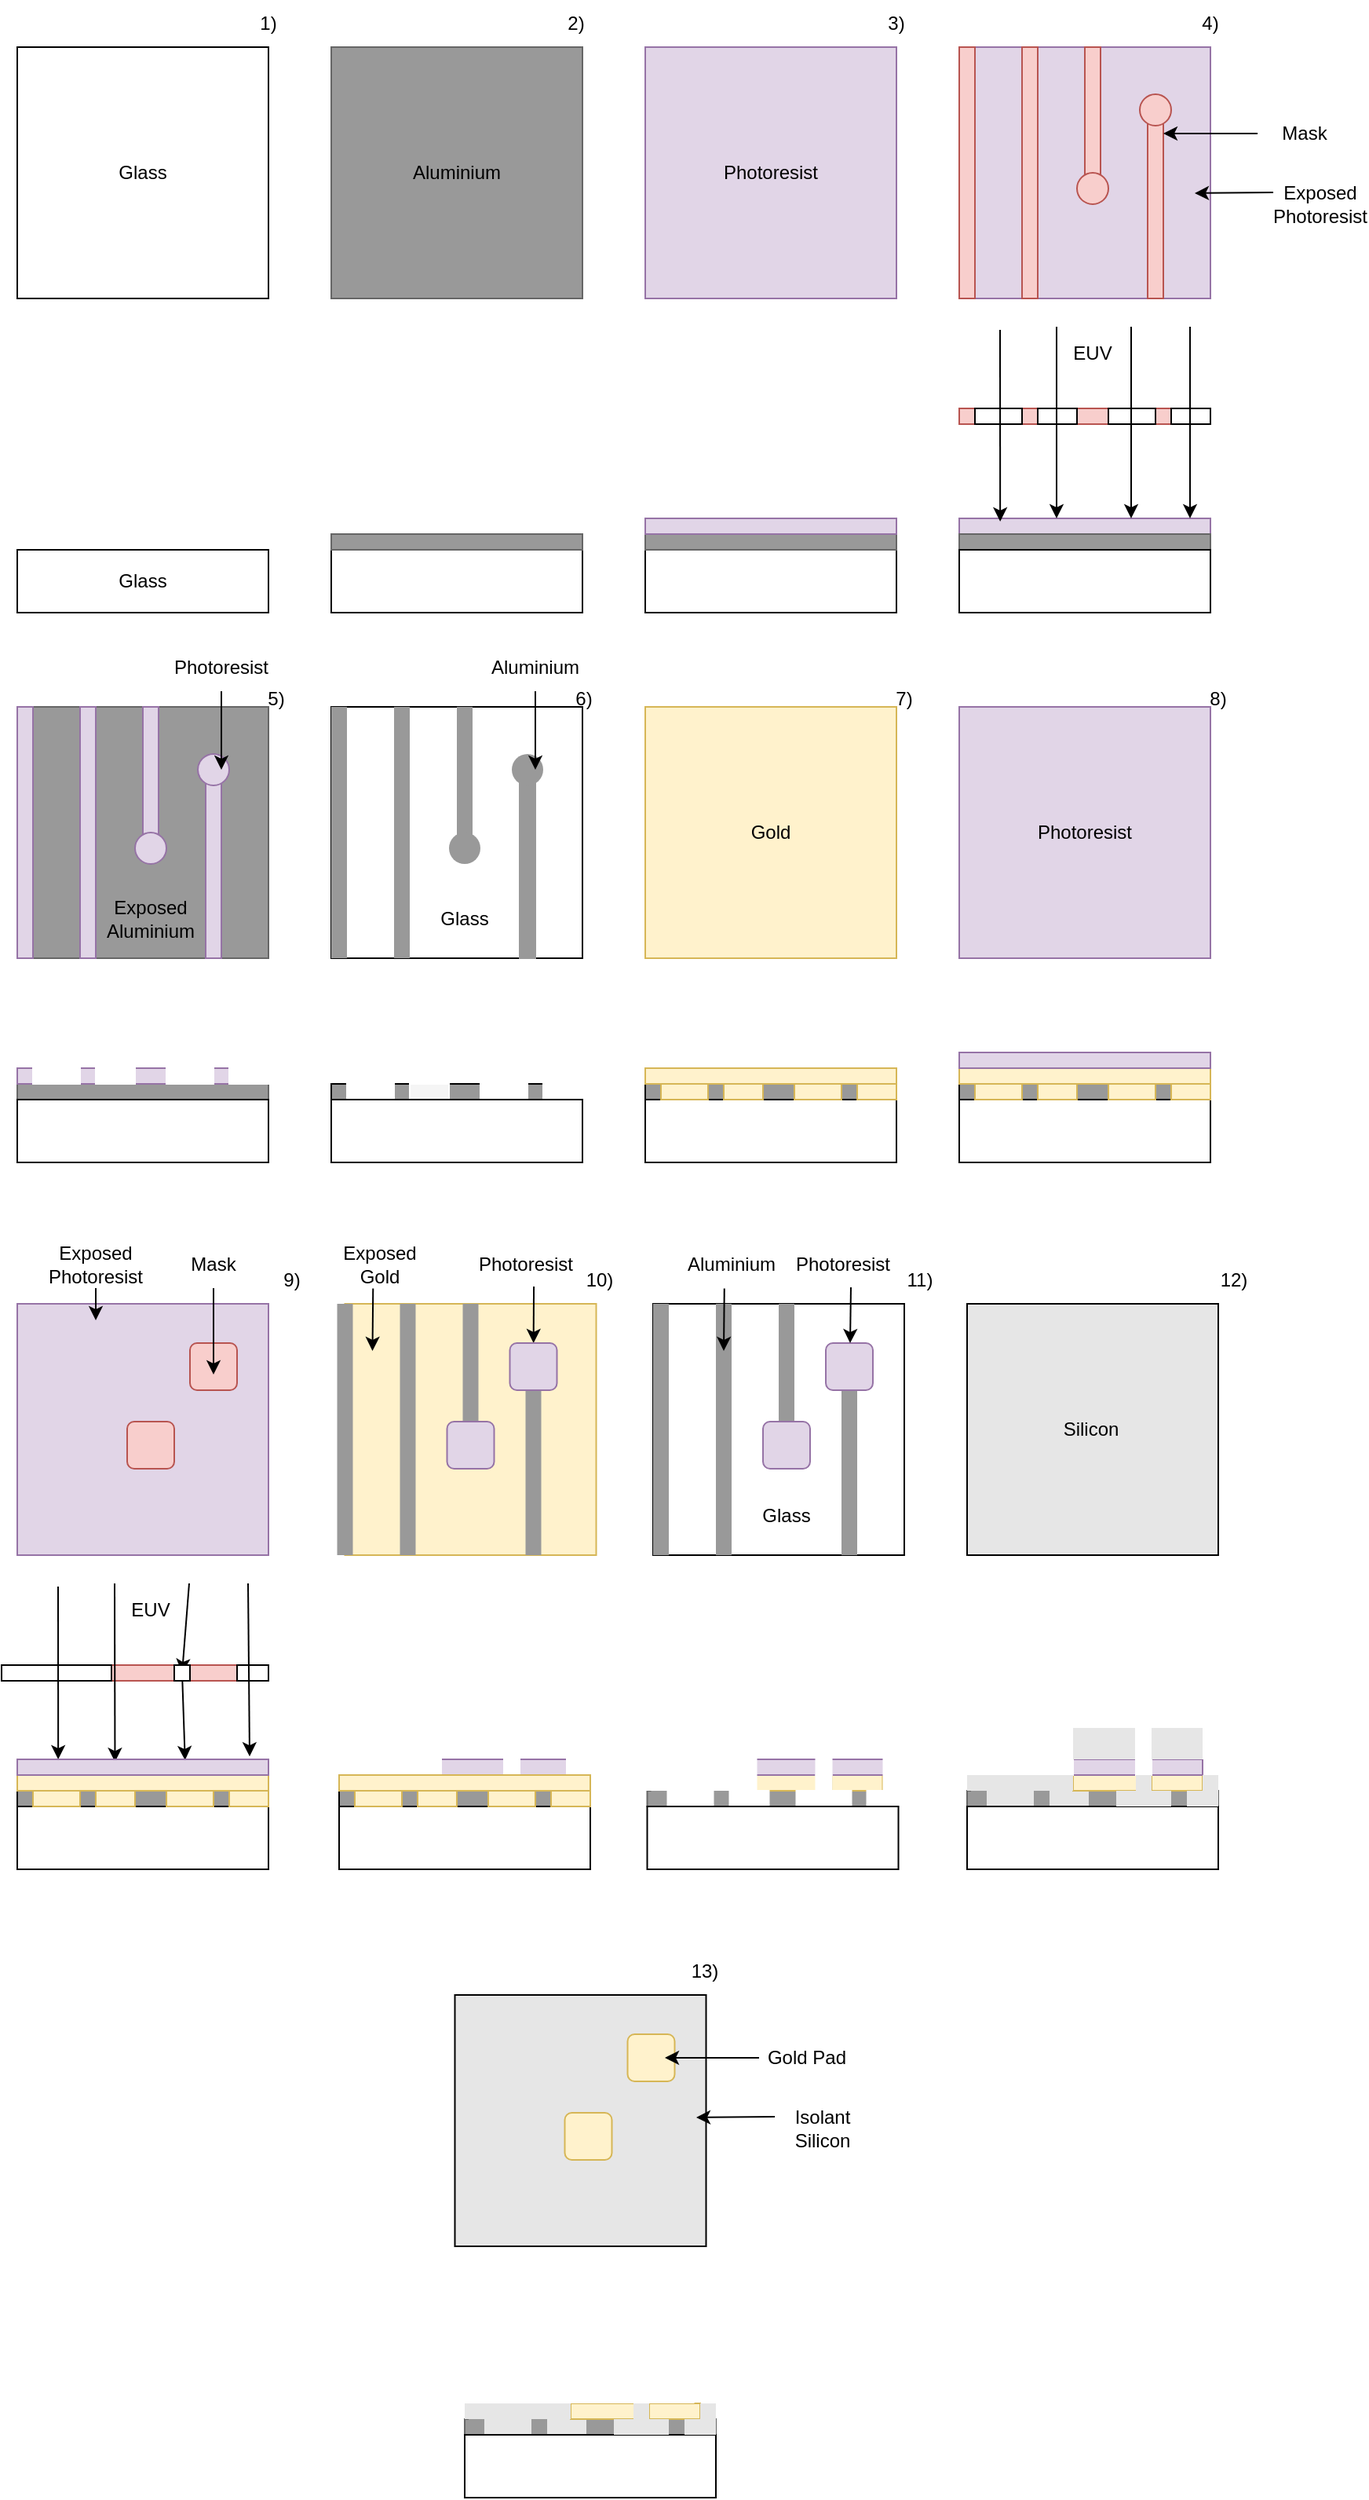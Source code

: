 <mxfile version="21.8.1" type="device">
  <diagram name="Page-1" id="BA1w1TKVH_9PJVkInWAO">
    <mxGraphModel dx="435" dy="241" grid="1" gridSize="10" guides="1" tooltips="1" connect="1" arrows="1" fold="1" page="1" pageScale="1" pageWidth="850" pageHeight="1100" math="0" shadow="0">
      <root>
        <mxCell id="0" />
        <mxCell id="1" parent="0" />
        <mxCell id="VYJZh8un3jOaaNcptdvZ-1" value="" style="rounded=0;whiteSpace=wrap;html=1;" vertex="1" parent="1">
          <mxGeometry x="40" y="40" width="160" height="160" as="geometry" />
        </mxCell>
        <mxCell id="VYJZh8un3jOaaNcptdvZ-2" value="" style="rounded=0;whiteSpace=wrap;html=1;fillColor=#999999;fontColor=#333333;strokeColor=#666666;" vertex="1" parent="1">
          <mxGeometry x="240" y="40" width="160" height="160" as="geometry" />
        </mxCell>
        <mxCell id="VYJZh8un3jOaaNcptdvZ-3" value="" style="rounded=0;whiteSpace=wrap;html=1;fillColor=#e1d5e7;strokeColor=#9673a6;" vertex="1" parent="1">
          <mxGeometry x="440" y="40" width="160" height="160" as="geometry" />
        </mxCell>
        <mxCell id="VYJZh8un3jOaaNcptdvZ-4" value="" style="rounded=0;whiteSpace=wrap;html=1;fillColor=#e1d5e7;strokeColor=#9673a6;" vertex="1" parent="1">
          <mxGeometry x="640" y="40" width="160" height="160" as="geometry" />
        </mxCell>
        <mxCell id="VYJZh8un3jOaaNcptdvZ-5" value="" style="rounded=0;whiteSpace=wrap;html=1;" vertex="1" parent="1">
          <mxGeometry x="40" y="360" width="160" height="40" as="geometry" />
        </mxCell>
        <mxCell id="VYJZh8un3jOaaNcptdvZ-6" value="" style="rounded=0;whiteSpace=wrap;html=1;" vertex="1" parent="1">
          <mxGeometry x="240" y="360" width="160" height="40" as="geometry" />
        </mxCell>
        <mxCell id="VYJZh8un3jOaaNcptdvZ-7" value="" style="rounded=0;whiteSpace=wrap;html=1;fillColor=#999999;fontColor=#333333;strokeColor=#666666;" vertex="1" parent="1">
          <mxGeometry x="240" y="350" width="160" height="10" as="geometry" />
        </mxCell>
        <mxCell id="VYJZh8un3jOaaNcptdvZ-8" value="" style="rounded=0;whiteSpace=wrap;html=1;" vertex="1" parent="1">
          <mxGeometry x="440" y="360" width="160" height="40" as="geometry" />
        </mxCell>
        <mxCell id="VYJZh8un3jOaaNcptdvZ-9" value="" style="rounded=0;whiteSpace=wrap;html=1;fillColor=#999999;fontColor=#333333;strokeColor=#666666;" vertex="1" parent="1">
          <mxGeometry x="440" y="350" width="160" height="10" as="geometry" />
        </mxCell>
        <mxCell id="VYJZh8un3jOaaNcptdvZ-10" value="" style="rounded=0;whiteSpace=wrap;html=1;fillColor=#e1d5e7;strokeColor=#9673a6;" vertex="1" parent="1">
          <mxGeometry x="440" y="340" width="160" height="10" as="geometry" />
        </mxCell>
        <mxCell id="VYJZh8un3jOaaNcptdvZ-11" value="" style="rounded=0;whiteSpace=wrap;html=1;fillColor=#f8cecc;strokeColor=#b85450;" vertex="1" parent="1">
          <mxGeometry x="640" y="40" width="10" height="160" as="geometry" />
        </mxCell>
        <mxCell id="VYJZh8un3jOaaNcptdvZ-12" value="" style="rounded=0;whiteSpace=wrap;html=1;fillColor=#f8cecc;strokeColor=#b85450;" vertex="1" parent="1">
          <mxGeometry x="680" y="40" width="10" height="160" as="geometry" />
        </mxCell>
        <mxCell id="VYJZh8un3jOaaNcptdvZ-13" value="" style="rounded=0;whiteSpace=wrap;html=1;fillColor=#f8cecc;strokeColor=#b85450;" vertex="1" parent="1">
          <mxGeometry x="720" y="40" width="10" height="90" as="geometry" />
        </mxCell>
        <mxCell id="VYJZh8un3jOaaNcptdvZ-14" value="" style="ellipse;whiteSpace=wrap;html=1;aspect=fixed;fillColor=#f8cecc;strokeColor=#b85450;" vertex="1" parent="1">
          <mxGeometry x="715" y="120" width="20" height="20" as="geometry" />
        </mxCell>
        <mxCell id="VYJZh8un3jOaaNcptdvZ-15" value="" style="rounded=0;whiteSpace=wrap;html=1;fillColor=#f8cecc;strokeColor=#b85450;" vertex="1" parent="1">
          <mxGeometry x="760" y="80" width="10" height="120" as="geometry" />
        </mxCell>
        <mxCell id="VYJZh8un3jOaaNcptdvZ-16" value="" style="ellipse;whiteSpace=wrap;html=1;aspect=fixed;fillColor=#f8cecc;strokeColor=#b85450;" vertex="1" parent="1">
          <mxGeometry x="755" y="70" width="20" height="20" as="geometry" />
        </mxCell>
        <mxCell id="VYJZh8un3jOaaNcptdvZ-17" value="" style="rounded=0;whiteSpace=wrap;html=1;fillColor=#e1d5e7;strokeColor=#9673a6;" vertex="1" parent="1">
          <mxGeometry x="640" y="340" width="160" height="10" as="geometry" />
        </mxCell>
        <mxCell id="VYJZh8un3jOaaNcptdvZ-18" value="" style="rounded=0;whiteSpace=wrap;html=1;fillColor=#999999;fontColor=#333333;strokeColor=#666666;" vertex="1" parent="1">
          <mxGeometry x="640" y="350" width="160" height="10" as="geometry" />
        </mxCell>
        <mxCell id="VYJZh8un3jOaaNcptdvZ-19" value="" style="rounded=0;whiteSpace=wrap;html=1;" vertex="1" parent="1">
          <mxGeometry x="640" y="360" width="160" height="40" as="geometry" />
        </mxCell>
        <mxCell id="VYJZh8un3jOaaNcptdvZ-20" value="" style="rounded=0;whiteSpace=wrap;html=1;fillColor=#f8cecc;strokeColor=#b85450;" vertex="1" parent="1">
          <mxGeometry x="640" y="270" width="160" height="10" as="geometry" />
        </mxCell>
        <mxCell id="VYJZh8un3jOaaNcptdvZ-23" value="" style="rounded=0;whiteSpace=wrap;html=1;" vertex="1" parent="1">
          <mxGeometry x="650" y="270" width="30" height="10" as="geometry" />
        </mxCell>
        <mxCell id="VYJZh8un3jOaaNcptdvZ-24" value="" style="rounded=0;whiteSpace=wrap;html=1;" vertex="1" parent="1">
          <mxGeometry x="690" y="270" width="25" height="10" as="geometry" />
        </mxCell>
        <mxCell id="VYJZh8un3jOaaNcptdvZ-25" value="" style="rounded=0;whiteSpace=wrap;html=1;" vertex="1" parent="1">
          <mxGeometry x="735" y="270" width="30" height="10" as="geometry" />
        </mxCell>
        <mxCell id="VYJZh8un3jOaaNcptdvZ-29" value="" style="rounded=0;whiteSpace=wrap;html=1;" vertex="1" parent="1">
          <mxGeometry x="775" y="270" width="25" height="10" as="geometry" />
        </mxCell>
        <mxCell id="VYJZh8un3jOaaNcptdvZ-31" value="" style="endArrow=classic;html=1;rounded=0;entryX=0.163;entryY=0.2;entryDx=0;entryDy=0;entryPerimeter=0;" edge="1" parent="1" target="VYJZh8un3jOaaNcptdvZ-17">
          <mxGeometry width="50" height="50" relative="1" as="geometry">
            <mxPoint x="666" y="220" as="sourcePoint" />
            <mxPoint x="470" y="230" as="targetPoint" />
          </mxGeometry>
        </mxCell>
        <mxCell id="VYJZh8un3jOaaNcptdvZ-32" value="" style="endArrow=classic;html=1;rounded=0;entryX=0.163;entryY=0.2;entryDx=0;entryDy=0;entryPerimeter=0;" edge="1" parent="1">
          <mxGeometry width="50" height="50" relative="1" as="geometry">
            <mxPoint x="702" y="218" as="sourcePoint" />
            <mxPoint x="702" y="340" as="targetPoint" />
          </mxGeometry>
        </mxCell>
        <mxCell id="VYJZh8un3jOaaNcptdvZ-33" value="" style="endArrow=classic;html=1;rounded=0;entryX=0.163;entryY=0.2;entryDx=0;entryDy=0;entryPerimeter=0;" edge="1" parent="1">
          <mxGeometry width="50" height="50" relative="1" as="geometry">
            <mxPoint x="749.5" y="218" as="sourcePoint" />
            <mxPoint x="749.5" y="340" as="targetPoint" />
          </mxGeometry>
        </mxCell>
        <mxCell id="VYJZh8un3jOaaNcptdvZ-34" value="" style="endArrow=classic;html=1;rounded=0;entryX=0.163;entryY=0.2;entryDx=0;entryDy=0;entryPerimeter=0;" edge="1" parent="1">
          <mxGeometry width="50" height="50" relative="1" as="geometry">
            <mxPoint x="787" y="218" as="sourcePoint" />
            <mxPoint x="787" y="340" as="targetPoint" />
          </mxGeometry>
        </mxCell>
        <mxCell id="VYJZh8un3jOaaNcptdvZ-35" value="Glass" style="text;html=1;strokeColor=none;fillColor=none;align=center;verticalAlign=middle;whiteSpace=wrap;rounded=0;" vertex="1" parent="1">
          <mxGeometry x="90" y="365" width="60" height="30" as="geometry" />
        </mxCell>
        <mxCell id="VYJZh8un3jOaaNcptdvZ-36" value="Glass" style="text;html=1;strokeColor=none;fillColor=none;align=center;verticalAlign=middle;whiteSpace=wrap;rounded=0;" vertex="1" parent="1">
          <mxGeometry x="90" y="105" width="60" height="30" as="geometry" />
        </mxCell>
        <mxCell id="VYJZh8un3jOaaNcptdvZ-37" value="Aluminium" style="text;html=1;strokeColor=none;fillColor=none;align=center;verticalAlign=middle;whiteSpace=wrap;rounded=0;" vertex="1" parent="1">
          <mxGeometry x="290" y="105" width="60" height="30" as="geometry" />
        </mxCell>
        <mxCell id="VYJZh8un3jOaaNcptdvZ-38" value="Photoresist" style="text;html=1;strokeColor=none;fillColor=none;align=center;verticalAlign=middle;whiteSpace=wrap;rounded=0;" vertex="1" parent="1">
          <mxGeometry x="490" y="105" width="60" height="30" as="geometry" />
        </mxCell>
        <mxCell id="VYJZh8un3jOaaNcptdvZ-39" value="Exposed&lt;br&gt;Photoresist" style="text;html=1;strokeColor=none;fillColor=none;align=center;verticalAlign=middle;whiteSpace=wrap;rounded=0;" vertex="1" parent="1">
          <mxGeometry x="840" y="125" width="60" height="30" as="geometry" />
        </mxCell>
        <mxCell id="VYJZh8un3jOaaNcptdvZ-40" value="Mask" style="text;html=1;strokeColor=none;fillColor=none;align=center;verticalAlign=middle;whiteSpace=wrap;rounded=0;" vertex="1" parent="1">
          <mxGeometry x="830" y="80" width="60" height="30" as="geometry" />
        </mxCell>
        <mxCell id="VYJZh8un3jOaaNcptdvZ-41" value="EUV" style="text;html=1;strokeColor=none;fillColor=none;align=center;verticalAlign=middle;whiteSpace=wrap;rounded=0;" vertex="1" parent="1">
          <mxGeometry x="695" y="220" width="60" height="30" as="geometry" />
        </mxCell>
        <mxCell id="VYJZh8un3jOaaNcptdvZ-42" value="" style="endArrow=classic;html=1;rounded=0;exitX=0;exitY=0.25;exitDx=0;exitDy=0;" edge="1" parent="1" source="VYJZh8un3jOaaNcptdvZ-39">
          <mxGeometry width="50" height="50" relative="1" as="geometry">
            <mxPoint x="810" y="130" as="sourcePoint" />
            <mxPoint x="790" y="133" as="targetPoint" />
          </mxGeometry>
        </mxCell>
        <mxCell id="VYJZh8un3jOaaNcptdvZ-43" value="" style="endArrow=classic;html=1;rounded=0;entryX=1;entryY=0.125;entryDx=0;entryDy=0;entryPerimeter=0;" edge="1" parent="1" source="VYJZh8un3jOaaNcptdvZ-40" target="VYJZh8un3jOaaNcptdvZ-15">
          <mxGeometry width="50" height="50" relative="1" as="geometry">
            <mxPoint x="620" y="250" as="sourcePoint" />
            <mxPoint x="670" y="200" as="targetPoint" />
          </mxGeometry>
        </mxCell>
        <mxCell id="VYJZh8un3jOaaNcptdvZ-44" value="" style="rounded=0;whiteSpace=wrap;html=1;fillColor=#999999;strokeColor=#666666;fontColor=#333333;" vertex="1" parent="1">
          <mxGeometry x="40" y="460" width="160" height="160" as="geometry" />
        </mxCell>
        <mxCell id="VYJZh8un3jOaaNcptdvZ-45" value="" style="rounded=0;whiteSpace=wrap;html=1;fillColor=#e1d5e7;strokeColor=#9673a6;" vertex="1" parent="1">
          <mxGeometry x="40" y="460" width="10" height="160" as="geometry" />
        </mxCell>
        <mxCell id="VYJZh8un3jOaaNcptdvZ-46" value="" style="rounded=0;whiteSpace=wrap;html=1;fillColor=#e1d5e7;strokeColor=#9673a6;" vertex="1" parent="1">
          <mxGeometry x="80" y="460" width="10" height="160" as="geometry" />
        </mxCell>
        <mxCell id="VYJZh8un3jOaaNcptdvZ-47" value="" style="rounded=0;whiteSpace=wrap;html=1;fillColor=#e1d5e7;strokeColor=#9673a6;" vertex="1" parent="1">
          <mxGeometry x="120" y="460" width="10" height="90" as="geometry" />
        </mxCell>
        <mxCell id="VYJZh8un3jOaaNcptdvZ-48" value="" style="ellipse;whiteSpace=wrap;html=1;aspect=fixed;fillColor=#e1d5e7;strokeColor=#9673a6;" vertex="1" parent="1">
          <mxGeometry x="115" y="540" width="20" height="20" as="geometry" />
        </mxCell>
        <mxCell id="VYJZh8un3jOaaNcptdvZ-49" value="" style="rounded=0;whiteSpace=wrap;html=1;fillColor=#e1d5e7;strokeColor=#9673a6;" vertex="1" parent="1">
          <mxGeometry x="160" y="500" width="10" height="120" as="geometry" />
        </mxCell>
        <mxCell id="VYJZh8un3jOaaNcptdvZ-50" value="" style="ellipse;whiteSpace=wrap;html=1;aspect=fixed;fillColor=#e1d5e7;strokeColor=#9673a6;" vertex="1" parent="1">
          <mxGeometry x="155" y="490" width="20" height="20" as="geometry" />
        </mxCell>
        <mxCell id="VYJZh8un3jOaaNcptdvZ-52" value="" style="rounded=0;whiteSpace=wrap;html=1;fillColor=#999999;fontColor=#333333;strokeColor=#666666;" vertex="1" parent="1">
          <mxGeometry x="40" y="700" width="160" height="10" as="geometry" />
        </mxCell>
        <mxCell id="VYJZh8un3jOaaNcptdvZ-53" value="" style="rounded=0;whiteSpace=wrap;html=1;" vertex="1" parent="1">
          <mxGeometry x="40" y="710" width="160" height="40" as="geometry" />
        </mxCell>
        <mxCell id="VYJZh8un3jOaaNcptdvZ-54" value="" style="rounded=0;whiteSpace=wrap;html=1;fillColor=#e1d5e7;strokeColor=#9673a6;" vertex="1" parent="1">
          <mxGeometry x="40" y="690" width="160" height="10" as="geometry" />
        </mxCell>
        <mxCell id="VYJZh8un3jOaaNcptdvZ-55" value="" style="rounded=0;whiteSpace=wrap;html=1;strokeColor=#FFFFFF;" vertex="1" parent="1">
          <mxGeometry x="50" y="690" width="30" height="10" as="geometry" />
        </mxCell>
        <mxCell id="VYJZh8un3jOaaNcptdvZ-56" value="" style="rounded=0;whiteSpace=wrap;html=1;strokeColor=#FFFFFF;" vertex="1" parent="1">
          <mxGeometry x="90" y="690" width="25" height="10" as="geometry" />
        </mxCell>
        <mxCell id="VYJZh8un3jOaaNcptdvZ-57" value="" style="rounded=0;whiteSpace=wrap;html=1;fillColor=default;strokeColor=#FFFFFF;" vertex="1" parent="1">
          <mxGeometry x="135" y="690" width="30" height="10" as="geometry" />
        </mxCell>
        <mxCell id="VYJZh8un3jOaaNcptdvZ-58" value="" style="rounded=0;whiteSpace=wrap;html=1;strokeColor=#FFFFFF;" vertex="1" parent="1">
          <mxGeometry x="175" y="690" width="25" height="10" as="geometry" />
        </mxCell>
        <mxCell id="VYJZh8un3jOaaNcptdvZ-63" value="Exposed&lt;br&gt;Aluminium" style="text;html=1;strokeColor=none;fillColor=none;align=center;verticalAlign=middle;whiteSpace=wrap;rounded=0;" vertex="1" parent="1">
          <mxGeometry x="95" y="580" width="60" height="30" as="geometry" />
        </mxCell>
        <mxCell id="VYJZh8un3jOaaNcptdvZ-64" value="Photoresist" style="text;html=1;strokeColor=none;fillColor=none;align=center;verticalAlign=middle;whiteSpace=wrap;rounded=0;" vertex="1" parent="1">
          <mxGeometry x="140" y="420" width="60" height="30" as="geometry" />
        </mxCell>
        <mxCell id="VYJZh8un3jOaaNcptdvZ-67" value="" style="endArrow=classic;html=1;rounded=0;" edge="1" source="VYJZh8un3jOaaNcptdvZ-64" parent="1">
          <mxGeometry width="50" height="50" relative="1" as="geometry">
            <mxPoint x="210" y="515" as="sourcePoint" />
            <mxPoint x="170" y="500" as="targetPoint" />
          </mxGeometry>
        </mxCell>
        <mxCell id="VYJZh8un3jOaaNcptdvZ-85" value="" style="rounded=0;whiteSpace=wrap;html=1;" vertex="1" parent="1">
          <mxGeometry x="240" y="460" width="160" height="160" as="geometry" />
        </mxCell>
        <mxCell id="VYJZh8un3jOaaNcptdvZ-86" value="" style="rounded=0;whiteSpace=wrap;html=1;fillColor=#999999;strokeColor=none;" vertex="1" parent="1">
          <mxGeometry x="240" y="460" width="10" height="160" as="geometry" />
        </mxCell>
        <mxCell id="VYJZh8un3jOaaNcptdvZ-87" value="" style="rounded=0;whiteSpace=wrap;html=1;fillColor=#999999;strokeColor=none;" vertex="1" parent="1">
          <mxGeometry x="280" y="460" width="10" height="160" as="geometry" />
        </mxCell>
        <mxCell id="VYJZh8un3jOaaNcptdvZ-88" value="" style="rounded=0;whiteSpace=wrap;html=1;fillColor=#999999;strokeColor=none;" vertex="1" parent="1">
          <mxGeometry x="320" y="460" width="10" height="90" as="geometry" />
        </mxCell>
        <mxCell id="VYJZh8un3jOaaNcptdvZ-89" value="" style="ellipse;whiteSpace=wrap;html=1;aspect=fixed;fillColor=#999999;strokeColor=none;" vertex="1" parent="1">
          <mxGeometry x="315" y="540" width="20" height="20" as="geometry" />
        </mxCell>
        <mxCell id="VYJZh8un3jOaaNcptdvZ-90" value="" style="rounded=0;whiteSpace=wrap;html=1;fillColor=#999999;strokeColor=#999999;" vertex="1" parent="1">
          <mxGeometry x="360" y="500" width="10" height="120" as="geometry" />
        </mxCell>
        <mxCell id="VYJZh8un3jOaaNcptdvZ-91" value="" style="ellipse;whiteSpace=wrap;html=1;aspect=fixed;fillColor=#999999;strokeColor=none;" vertex="1" parent="1">
          <mxGeometry x="355" y="490" width="20" height="20" as="geometry" />
        </mxCell>
        <mxCell id="VYJZh8un3jOaaNcptdvZ-94" value="" style="rounded=0;whiteSpace=wrap;html=1;fillColor=#999999;strokeColor=#000000;fontColor=#333333;" vertex="1" parent="1">
          <mxGeometry x="240" y="700" width="160" height="10" as="geometry" />
        </mxCell>
        <mxCell id="VYJZh8un3jOaaNcptdvZ-95" value="" style="rounded=0;whiteSpace=wrap;html=1;strokeColor=#FFFFFF;" vertex="1" parent="1">
          <mxGeometry x="250" y="700" width="30" height="10" as="geometry" />
        </mxCell>
        <mxCell id="VYJZh8un3jOaaNcptdvZ-96" value="" style="rounded=0;whiteSpace=wrap;html=1;strokeColor=#FFFFFF;fillColor=#f5f5f5;fontColor=#333333;" vertex="1" parent="1">
          <mxGeometry x="290" y="700" width="25" height="10" as="geometry" />
        </mxCell>
        <mxCell id="VYJZh8un3jOaaNcptdvZ-97" value="" style="rounded=0;whiteSpace=wrap;html=1;strokeColor=#FFFFFF;" vertex="1" parent="1">
          <mxGeometry x="335" y="700" width="30" height="10" as="geometry" />
        </mxCell>
        <mxCell id="VYJZh8un3jOaaNcptdvZ-98" value="" style="rounded=0;whiteSpace=wrap;html=1;strokeColor=#FFFFFF;" vertex="1" parent="1">
          <mxGeometry x="375" y="700" width="25" height="10" as="geometry" />
        </mxCell>
        <mxCell id="VYJZh8un3jOaaNcptdvZ-99" value="Glass" style="text;html=1;strokeColor=none;fillColor=none;align=center;verticalAlign=middle;whiteSpace=wrap;rounded=0;" vertex="1" parent="1">
          <mxGeometry x="295" y="580" width="60" height="30" as="geometry" />
        </mxCell>
        <mxCell id="VYJZh8un3jOaaNcptdvZ-100" value="Aluminium" style="text;html=1;strokeColor=none;fillColor=none;align=center;verticalAlign=middle;whiteSpace=wrap;rounded=0;" vertex="1" parent="1">
          <mxGeometry x="340" y="420" width="60" height="30" as="geometry" />
        </mxCell>
        <mxCell id="VYJZh8un3jOaaNcptdvZ-101" value="" style="endArrow=classic;html=1;rounded=0;" edge="1" source="VYJZh8un3jOaaNcptdvZ-100" parent="1">
          <mxGeometry width="50" height="50" relative="1" as="geometry">
            <mxPoint x="410" y="515" as="sourcePoint" />
            <mxPoint x="370" y="500" as="targetPoint" />
          </mxGeometry>
        </mxCell>
        <mxCell id="VYJZh8un3jOaaNcptdvZ-109" value="" style="rounded=0;whiteSpace=wrap;html=1;" vertex="1" parent="1">
          <mxGeometry x="440" y="710" width="160" height="40" as="geometry" />
        </mxCell>
        <mxCell id="VYJZh8un3jOaaNcptdvZ-110" value="" style="rounded=0;whiteSpace=wrap;html=1;fillColor=#999999;strokeColor=#000000;fontColor=#333333;" vertex="1" parent="1">
          <mxGeometry x="440" y="700" width="160" height="10" as="geometry" />
        </mxCell>
        <mxCell id="VYJZh8un3jOaaNcptdvZ-111" value="" style="rounded=0;whiteSpace=wrap;html=1;fillColor=#fff2cc;strokeColor=#d6b656;" vertex="1" parent="1">
          <mxGeometry x="450" y="700" width="30" height="10" as="geometry" />
        </mxCell>
        <mxCell id="VYJZh8un3jOaaNcptdvZ-112" value="" style="rounded=0;whiteSpace=wrap;html=1;strokeColor=#d6b656;fillColor=#fff2cc;" vertex="1" parent="1">
          <mxGeometry x="490" y="700" width="25" height="10" as="geometry" />
        </mxCell>
        <mxCell id="VYJZh8un3jOaaNcptdvZ-113" value="" style="rounded=0;whiteSpace=wrap;html=1;fillColor=#fff2cc;strokeColor=#d6b656;" vertex="1" parent="1">
          <mxGeometry x="535" y="700" width="30" height="10" as="geometry" />
        </mxCell>
        <mxCell id="VYJZh8un3jOaaNcptdvZ-114" value="" style="rounded=0;whiteSpace=wrap;html=1;fillColor=#fff2cc;strokeColor=#d6b656;" vertex="1" parent="1">
          <mxGeometry x="575" y="700" width="25" height="10" as="geometry" />
        </mxCell>
        <mxCell id="VYJZh8un3jOaaNcptdvZ-117" value="" style="rounded=0;whiteSpace=wrap;html=1;fillColor=#fff2cc;strokeColor=#d6b656;" vertex="1" parent="1">
          <mxGeometry x="440" y="460" width="160" height="160" as="geometry" />
        </mxCell>
        <mxCell id="VYJZh8un3jOaaNcptdvZ-118" value="Gold" style="text;html=1;strokeColor=none;fillColor=none;align=center;verticalAlign=middle;whiteSpace=wrap;rounded=0;" vertex="1" parent="1">
          <mxGeometry x="490" y="525" width="60" height="30" as="geometry" />
        </mxCell>
        <mxCell id="VYJZh8un3jOaaNcptdvZ-119" value="" style="rounded=0;whiteSpace=wrap;html=1;fillColor=#fff2cc;strokeColor=#d6b656;" vertex="1" parent="1">
          <mxGeometry x="440" y="690" width="160" height="10" as="geometry" />
        </mxCell>
        <mxCell id="VYJZh8un3jOaaNcptdvZ-120" value="" style="rounded=0;whiteSpace=wrap;html=1;fillColor=#e1d5e7;strokeColor=#9673a6;" vertex="1" parent="1">
          <mxGeometry x="40" y="840" width="160" height="160" as="geometry" />
        </mxCell>
        <mxCell id="VYJZh8un3jOaaNcptdvZ-124" value="" style="ellipse;whiteSpace=wrap;html=1;aspect=fixed;fillColor=#f8cecc;strokeColor=#b85450;" vertex="1" parent="1">
          <mxGeometry x="115" y="920" width="20" height="20" as="geometry" />
        </mxCell>
        <mxCell id="VYJZh8un3jOaaNcptdvZ-126" value="" style="ellipse;whiteSpace=wrap;html=1;aspect=fixed;fillColor=#f8cecc;strokeColor=#b85450;" vertex="1" parent="1">
          <mxGeometry x="155" y="870" width="20" height="20" as="geometry" />
        </mxCell>
        <mxCell id="VYJZh8un3jOaaNcptdvZ-128" value="" style="rounded=0;whiteSpace=wrap;html=1;fillColor=#999999;fontColor=#333333;strokeColor=#666666;" vertex="1" parent="1">
          <mxGeometry x="40" y="1150" width="160" height="10" as="geometry" />
        </mxCell>
        <mxCell id="VYJZh8un3jOaaNcptdvZ-129" value="" style="rounded=0;whiteSpace=wrap;html=1;" vertex="1" parent="1">
          <mxGeometry x="40" y="1160" width="160" height="40" as="geometry" />
        </mxCell>
        <mxCell id="VYJZh8un3jOaaNcptdvZ-130" value="" style="rounded=0;whiteSpace=wrap;html=1;fillColor=#f8cecc;strokeColor=#b85450;" vertex="1" parent="1">
          <mxGeometry x="40" y="1070" width="160" height="10" as="geometry" />
        </mxCell>
        <mxCell id="VYJZh8un3jOaaNcptdvZ-131" value="" style="rounded=0;whiteSpace=wrap;html=1;" vertex="1" parent="1">
          <mxGeometry x="30" y="1070" width="70" height="10" as="geometry" />
        </mxCell>
        <mxCell id="VYJZh8un3jOaaNcptdvZ-134" value="" style="rounded=0;whiteSpace=wrap;html=1;" vertex="1" parent="1">
          <mxGeometry x="180" y="1070" width="20" height="10" as="geometry" />
        </mxCell>
        <mxCell id="VYJZh8un3jOaaNcptdvZ-135" value="" style="endArrow=classic;html=1;rounded=0;entryX=0.163;entryY=0;entryDx=0;entryDy=0;entryPerimeter=0;" edge="1" target="VYJZh8un3jOaaNcptdvZ-199" parent="1">
          <mxGeometry width="50" height="50" relative="1" as="geometry">
            <mxPoint x="66" y="1020" as="sourcePoint" />
            <mxPoint x="66" y="1122" as="targetPoint" />
          </mxGeometry>
        </mxCell>
        <mxCell id="VYJZh8un3jOaaNcptdvZ-136" value="" style="endArrow=classic;html=1;rounded=0;entryX=0.389;entryY=0.165;entryDx=0;entryDy=0;entryPerimeter=0;" edge="1" parent="1" target="VYJZh8un3jOaaNcptdvZ-199">
          <mxGeometry width="50" height="50" relative="1" as="geometry">
            <mxPoint x="102" y="1018" as="sourcePoint" />
            <mxPoint x="102" y="1140" as="targetPoint" />
          </mxGeometry>
        </mxCell>
        <mxCell id="VYJZh8un3jOaaNcptdvZ-137" value="" style="endArrow=classic;html=1;rounded=0;entryX=0.668;entryY=0.047;entryDx=0;entryDy=0;entryPerimeter=0;" edge="1" parent="1" source="VYJZh8un3jOaaNcptdvZ-133" target="VYJZh8un3jOaaNcptdvZ-199">
          <mxGeometry width="50" height="50" relative="1" as="geometry">
            <mxPoint x="149.5" y="1018" as="sourcePoint" />
            <mxPoint x="145" y="1120" as="targetPoint" />
          </mxGeometry>
        </mxCell>
        <mxCell id="VYJZh8un3jOaaNcptdvZ-138" value="" style="endArrow=classic;html=1;rounded=0;entryX=0.925;entryY=-0.188;entryDx=0;entryDy=0;entryPerimeter=0;" edge="1" parent="1" target="VYJZh8un3jOaaNcptdvZ-199">
          <mxGeometry width="50" height="50" relative="1" as="geometry">
            <mxPoint x="187" y="1018" as="sourcePoint" />
            <mxPoint x="187" y="1140" as="targetPoint" />
          </mxGeometry>
        </mxCell>
        <mxCell id="VYJZh8un3jOaaNcptdvZ-139" value="EUV" style="text;html=1;strokeColor=none;fillColor=none;align=center;verticalAlign=middle;whiteSpace=wrap;rounded=0;" vertex="1" parent="1">
          <mxGeometry x="95" y="1020" width="60" height="30" as="geometry" />
        </mxCell>
        <mxCell id="VYJZh8un3jOaaNcptdvZ-143" value="" style="rounded=1;whiteSpace=wrap;html=1;fillColor=#f8cecc;strokeColor=#b85450;" vertex="1" parent="1">
          <mxGeometry x="110" y="915" width="30" height="30" as="geometry" />
        </mxCell>
        <mxCell id="VYJZh8un3jOaaNcptdvZ-144" value="" style="rounded=1;whiteSpace=wrap;html=1;fillColor=#f8cecc;strokeColor=#b85450;" vertex="1" parent="1">
          <mxGeometry x="150" y="865" width="30" height="30" as="geometry" />
        </mxCell>
        <mxCell id="VYJZh8un3jOaaNcptdvZ-151" value="" style="endArrow=classic;html=1;rounded=0;" edge="1" parent="1">
          <mxGeometry width="50" height="50" relative="1" as="geometry">
            <mxPoint x="149.5" y="1018" as="sourcePoint" />
            <mxPoint x="145" y="1075" as="targetPoint" />
          </mxGeometry>
        </mxCell>
        <mxCell id="VYJZh8un3jOaaNcptdvZ-133" value="" style="rounded=0;whiteSpace=wrap;html=1;" vertex="1" parent="1">
          <mxGeometry x="140" y="1070" width="10" height="10" as="geometry" />
        </mxCell>
        <mxCell id="VYJZh8un3jOaaNcptdvZ-153" value="Mask" style="text;html=1;strokeColor=none;fillColor=none;align=center;verticalAlign=middle;whiteSpace=wrap;rounded=0;" vertex="1" parent="1">
          <mxGeometry x="135" y="800" width="60" height="30" as="geometry" />
        </mxCell>
        <mxCell id="VYJZh8un3jOaaNcptdvZ-154" value="Exposed&lt;br&gt;Photoresist" style="text;html=1;strokeColor=none;fillColor=none;align=center;verticalAlign=middle;whiteSpace=wrap;rounded=0;" vertex="1" parent="1">
          <mxGeometry x="60" y="800" width="60" height="30" as="geometry" />
        </mxCell>
        <mxCell id="VYJZh8un3jOaaNcptdvZ-155" value="" style="endArrow=classic;html=1;rounded=0;" edge="1" source="VYJZh8un3jOaaNcptdvZ-153" parent="1">
          <mxGeometry width="50" height="50" relative="1" as="geometry">
            <mxPoint x="25" y="1040" as="sourcePoint" />
            <mxPoint x="165" y="885" as="targetPoint" />
          </mxGeometry>
        </mxCell>
        <mxCell id="VYJZh8un3jOaaNcptdvZ-156" value="" style="endArrow=classic;html=1;rounded=0;" edge="1" source="VYJZh8un3jOaaNcptdvZ-154" parent="1">
          <mxGeometry width="50" height="50" relative="1" as="geometry">
            <mxPoint x="85" y="810" as="sourcePoint" />
            <mxPoint x="90" y="850.5" as="targetPoint" />
          </mxGeometry>
        </mxCell>
        <mxCell id="VYJZh8un3jOaaNcptdvZ-157" value="" style="rounded=0;whiteSpace=wrap;html=1;fillColor=#fff2cc;strokeColor=#d6b656;" vertex="1" parent="1">
          <mxGeometry x="248.75" y="840" width="160" height="160" as="geometry" />
        </mxCell>
        <mxCell id="VYJZh8un3jOaaNcptdvZ-158" value="" style="ellipse;whiteSpace=wrap;html=1;aspect=fixed;fillColor=#f8cecc;strokeColor=#b85450;" vertex="1" parent="1">
          <mxGeometry x="318.75" y="920" width="20" height="20" as="geometry" />
        </mxCell>
        <mxCell id="VYJZh8un3jOaaNcptdvZ-159" value="" style="ellipse;whiteSpace=wrap;html=1;aspect=fixed;fillColor=#f8cecc;strokeColor=#b85450;" vertex="1" parent="1">
          <mxGeometry x="358.75" y="870" width="20" height="20" as="geometry" />
        </mxCell>
        <mxCell id="VYJZh8un3jOaaNcptdvZ-175" value="Photoresist" style="text;html=1;strokeColor=none;fillColor=none;align=center;verticalAlign=middle;whiteSpace=wrap;rounded=0;" vertex="1" parent="1">
          <mxGeometry x="333.75" y="800" width="60" height="30" as="geometry" />
        </mxCell>
        <mxCell id="VYJZh8un3jOaaNcptdvZ-177" value="" style="endArrow=classic;html=1;rounded=0;exitX=0.423;exitY=1.007;exitDx=0;exitDy=0;exitPerimeter=0;" edge="1" parent="1" source="VYJZh8un3jOaaNcptdvZ-214">
          <mxGeometry width="50" height="50" relative="1" as="geometry">
            <mxPoint x="313.75" y="864.2" as="sourcePoint" />
            <mxPoint x="266.25" y="870" as="targetPoint" />
          </mxGeometry>
        </mxCell>
        <mxCell id="VYJZh8un3jOaaNcptdvZ-176" value="" style="endArrow=classic;html=1;rounded=0;exitX=0.588;exitY=0.967;exitDx=0;exitDy=0;exitPerimeter=0;" edge="1" source="VYJZh8un3jOaaNcptdvZ-175" parent="1" target="VYJZh8un3jOaaNcptdvZ-172">
          <mxGeometry width="50" height="50" relative="1" as="geometry">
            <mxPoint x="228.75" y="1040" as="sourcePoint" />
            <mxPoint x="378.75" y="885" as="targetPoint" />
          </mxGeometry>
        </mxCell>
        <mxCell id="VYJZh8un3jOaaNcptdvZ-178" value="" style="rounded=0;whiteSpace=wrap;html=1;fillColor=#999999;strokeColor=none;" vertex="1" parent="1">
          <mxGeometry x="283.75" y="840" width="10" height="160" as="geometry" />
        </mxCell>
        <mxCell id="VYJZh8un3jOaaNcptdvZ-179" value="" style="rounded=0;whiteSpace=wrap;html=1;fillColor=#999999;strokeColor=none;" vertex="1" parent="1">
          <mxGeometry x="243.75" y="840" width="10" height="160" as="geometry" />
        </mxCell>
        <mxCell id="VYJZh8un3jOaaNcptdvZ-180" value="" style="rounded=0;whiteSpace=wrap;html=1;fillColor=#999999;strokeColor=none;" vertex="1" parent="1">
          <mxGeometry x="323.75" y="840" width="10" height="90" as="geometry" />
        </mxCell>
        <mxCell id="VYJZh8un3jOaaNcptdvZ-181" value="" style="rounded=0;whiteSpace=wrap;html=1;fillColor=#999999;strokeColor=none;" vertex="1" parent="1">
          <mxGeometry x="363.75" y="880" width="10" height="120" as="geometry" />
        </mxCell>
        <mxCell id="VYJZh8un3jOaaNcptdvZ-171" value="" style="rounded=1;whiteSpace=wrap;html=1;fillColor=#e1d5e7;strokeColor=#9673a6;" vertex="1" parent="1">
          <mxGeometry x="313.75" y="915" width="30" height="30" as="geometry" />
        </mxCell>
        <mxCell id="VYJZh8un3jOaaNcptdvZ-172" value="" style="rounded=1;whiteSpace=wrap;html=1;fillColor=#e1d5e7;strokeColor=#9673a6;" vertex="1" parent="1">
          <mxGeometry x="353.75" y="865" width="30" height="30" as="geometry" />
        </mxCell>
        <mxCell id="VYJZh8un3jOaaNcptdvZ-182" value="" style="rounded=0;whiteSpace=wrap;html=1;" vertex="1" parent="1">
          <mxGeometry x="640" y="710" width="160" height="40" as="geometry" />
        </mxCell>
        <mxCell id="VYJZh8un3jOaaNcptdvZ-183" value="" style="rounded=0;whiteSpace=wrap;html=1;fillColor=#999999;strokeColor=#000000;fontColor=#333333;" vertex="1" parent="1">
          <mxGeometry x="640" y="700" width="160" height="10" as="geometry" />
        </mxCell>
        <mxCell id="VYJZh8un3jOaaNcptdvZ-184" value="" style="rounded=0;whiteSpace=wrap;html=1;fillColor=#fff2cc;strokeColor=#d6b656;" vertex="1" parent="1">
          <mxGeometry x="650" y="700" width="30" height="10" as="geometry" />
        </mxCell>
        <mxCell id="VYJZh8un3jOaaNcptdvZ-185" value="" style="rounded=0;whiteSpace=wrap;html=1;strokeColor=#d6b656;fillColor=#fff2cc;" vertex="1" parent="1">
          <mxGeometry x="690" y="700" width="25" height="10" as="geometry" />
        </mxCell>
        <mxCell id="VYJZh8un3jOaaNcptdvZ-186" value="" style="rounded=0;whiteSpace=wrap;html=1;fillColor=#fff2cc;strokeColor=#d6b656;" vertex="1" parent="1">
          <mxGeometry x="735" y="700" width="30" height="10" as="geometry" />
        </mxCell>
        <mxCell id="VYJZh8un3jOaaNcptdvZ-187" value="" style="rounded=0;whiteSpace=wrap;html=1;fillColor=#fff2cc;strokeColor=#d6b656;" vertex="1" parent="1">
          <mxGeometry x="775" y="700" width="25" height="10" as="geometry" />
        </mxCell>
        <mxCell id="VYJZh8un3jOaaNcptdvZ-188" value="" style="rounded=0;whiteSpace=wrap;html=1;fillColor=#e1d5e7;strokeColor=#9673a6;" vertex="1" parent="1">
          <mxGeometry x="640" y="460" width="160" height="160" as="geometry" />
        </mxCell>
        <mxCell id="VYJZh8un3jOaaNcptdvZ-189" value="Photoresist" style="text;html=1;strokeColor=none;fillColor=none;align=center;verticalAlign=middle;whiteSpace=wrap;rounded=0;" vertex="1" parent="1">
          <mxGeometry x="690" y="525" width="60" height="30" as="geometry" />
        </mxCell>
        <mxCell id="VYJZh8un3jOaaNcptdvZ-190" value="" style="rounded=0;whiteSpace=wrap;html=1;fillColor=#fff2cc;strokeColor=#d6b656;" vertex="1" parent="1">
          <mxGeometry x="640" y="690" width="160" height="10" as="geometry" />
        </mxCell>
        <mxCell id="VYJZh8un3jOaaNcptdvZ-191" value="" style="rounded=0;whiteSpace=wrap;html=1;fillColor=#e1d5e7;strokeColor=#9673a6;" vertex="1" parent="1">
          <mxGeometry x="640" y="680" width="160" height="10" as="geometry" />
        </mxCell>
        <mxCell id="VYJZh8un3jOaaNcptdvZ-192" value="" style="rounded=0;whiteSpace=wrap;html=1;" vertex="1" parent="1">
          <mxGeometry x="40" y="1160" width="160" height="40" as="geometry" />
        </mxCell>
        <mxCell id="VYJZh8un3jOaaNcptdvZ-193" value="" style="rounded=0;whiteSpace=wrap;html=1;fillColor=#999999;strokeColor=#000000;fontColor=#333333;" vertex="1" parent="1">
          <mxGeometry x="40" y="1150" width="160" height="10" as="geometry" />
        </mxCell>
        <mxCell id="VYJZh8un3jOaaNcptdvZ-194" value="" style="rounded=0;whiteSpace=wrap;html=1;fillColor=#fff2cc;strokeColor=#d6b656;" vertex="1" parent="1">
          <mxGeometry x="50" y="1150" width="30" height="10" as="geometry" />
        </mxCell>
        <mxCell id="VYJZh8un3jOaaNcptdvZ-195" value="" style="rounded=0;whiteSpace=wrap;html=1;strokeColor=#d6b656;fillColor=#fff2cc;" vertex="1" parent="1">
          <mxGeometry x="90" y="1150" width="25" height="10" as="geometry" />
        </mxCell>
        <mxCell id="VYJZh8un3jOaaNcptdvZ-196" value="" style="rounded=0;whiteSpace=wrap;html=1;fillColor=#fff2cc;strokeColor=#d6b656;" vertex="1" parent="1">
          <mxGeometry x="135" y="1150" width="30" height="10" as="geometry" />
        </mxCell>
        <mxCell id="VYJZh8un3jOaaNcptdvZ-197" value="" style="rounded=0;whiteSpace=wrap;html=1;fillColor=#fff2cc;strokeColor=#d6b656;" vertex="1" parent="1">
          <mxGeometry x="175" y="1150" width="25" height="10" as="geometry" />
        </mxCell>
        <mxCell id="VYJZh8un3jOaaNcptdvZ-198" value="" style="rounded=0;whiteSpace=wrap;html=1;fillColor=#fff2cc;strokeColor=#d6b656;" vertex="1" parent="1">
          <mxGeometry x="40" y="1140" width="160" height="10" as="geometry" />
        </mxCell>
        <mxCell id="VYJZh8un3jOaaNcptdvZ-199" value="" style="rounded=0;whiteSpace=wrap;html=1;fillColor=#e1d5e7;strokeColor=#9673a6;" vertex="1" parent="1">
          <mxGeometry x="40" y="1130" width="160" height="10" as="geometry" />
        </mxCell>
        <mxCell id="VYJZh8un3jOaaNcptdvZ-200" value="" style="rounded=0;whiteSpace=wrap;html=1;fillColor=#999999;fontColor=#333333;strokeColor=#666666;" vertex="1" parent="1">
          <mxGeometry x="245" y="1150" width="160" height="10" as="geometry" />
        </mxCell>
        <mxCell id="VYJZh8un3jOaaNcptdvZ-201" value="" style="rounded=0;whiteSpace=wrap;html=1;" vertex="1" parent="1">
          <mxGeometry x="245" y="1160" width="160" height="40" as="geometry" />
        </mxCell>
        <mxCell id="VYJZh8un3jOaaNcptdvZ-202" value="" style="rounded=0;whiteSpace=wrap;html=1;" vertex="1" parent="1">
          <mxGeometry x="245" y="1160" width="160" height="40" as="geometry" />
        </mxCell>
        <mxCell id="VYJZh8un3jOaaNcptdvZ-203" value="" style="rounded=0;whiteSpace=wrap;html=1;fillColor=#999999;strokeColor=#000000;fontColor=#333333;" vertex="1" parent="1">
          <mxGeometry x="245" y="1150" width="160" height="10" as="geometry" />
        </mxCell>
        <mxCell id="VYJZh8un3jOaaNcptdvZ-204" value="" style="rounded=0;whiteSpace=wrap;html=1;fillColor=#fff2cc;strokeColor=#d6b656;" vertex="1" parent="1">
          <mxGeometry x="255" y="1150" width="30" height="10" as="geometry" />
        </mxCell>
        <mxCell id="VYJZh8un3jOaaNcptdvZ-205" value="" style="rounded=0;whiteSpace=wrap;html=1;strokeColor=#d6b656;fillColor=#fff2cc;" vertex="1" parent="1">
          <mxGeometry x="295" y="1150" width="25" height="10" as="geometry" />
        </mxCell>
        <mxCell id="VYJZh8un3jOaaNcptdvZ-206" value="" style="rounded=0;whiteSpace=wrap;html=1;fillColor=#fff2cc;strokeColor=#d6b656;" vertex="1" parent="1">
          <mxGeometry x="340" y="1150" width="30" height="10" as="geometry" />
        </mxCell>
        <mxCell id="VYJZh8un3jOaaNcptdvZ-207" value="" style="rounded=0;whiteSpace=wrap;html=1;fillColor=#fff2cc;strokeColor=#d6b656;" vertex="1" parent="1">
          <mxGeometry x="380" y="1150" width="25" height="10" as="geometry" />
        </mxCell>
        <mxCell id="VYJZh8un3jOaaNcptdvZ-209" value="" style="rounded=0;whiteSpace=wrap;html=1;fillColor=#e1d5e7;strokeColor=#9673a6;" vertex="1" parent="1">
          <mxGeometry x="245" y="1130" width="160" height="10" as="geometry" />
        </mxCell>
        <mxCell id="VYJZh8un3jOaaNcptdvZ-210" value="" style="rounded=0;whiteSpace=wrap;html=1;fillColor=#e1d5e7;strokeColor=#9673a6;" vertex="1" parent="1">
          <mxGeometry x="250" y="1130" width="155" height="10" as="geometry" />
        </mxCell>
        <mxCell id="VYJZh8un3jOaaNcptdvZ-211" value="" style="rounded=0;whiteSpace=wrap;html=1;strokeColor=#FFFFFF;" vertex="1" parent="1">
          <mxGeometry x="245" y="1130" width="65" height="10" as="geometry" />
        </mxCell>
        <mxCell id="VYJZh8un3jOaaNcptdvZ-212" value="" style="rounded=0;whiteSpace=wrap;html=1;strokeColor=#FFFFFF;" vertex="1" parent="1">
          <mxGeometry x="390" y="1130" width="15" height="10" as="geometry" />
        </mxCell>
        <mxCell id="VYJZh8un3jOaaNcptdvZ-213" value="" style="rounded=0;whiteSpace=wrap;html=1;strokeColor=#FFFFFF;" vertex="1" parent="1">
          <mxGeometry x="350" y="1130" width="10" height="10" as="geometry" />
        </mxCell>
        <mxCell id="VYJZh8un3jOaaNcptdvZ-214" value="Exposed&lt;br&gt;Gold" style="text;html=1;strokeColor=none;fillColor=none;align=center;verticalAlign=middle;whiteSpace=wrap;rounded=0;" vertex="1" parent="1">
          <mxGeometry x="241.25" y="800" width="60" height="30" as="geometry" />
        </mxCell>
        <mxCell id="VYJZh8un3jOaaNcptdvZ-215" value="" style="rounded=0;whiteSpace=wrap;html=1;" vertex="1" parent="1">
          <mxGeometry x="445" y="840" width="160" height="160" as="geometry" />
        </mxCell>
        <mxCell id="VYJZh8un3jOaaNcptdvZ-216" value="" style="ellipse;whiteSpace=wrap;html=1;aspect=fixed;fillColor=#f8cecc;strokeColor=#b85450;" vertex="1" parent="1">
          <mxGeometry x="520" y="920" width="20" height="20" as="geometry" />
        </mxCell>
        <mxCell id="VYJZh8un3jOaaNcptdvZ-217" value="" style="ellipse;whiteSpace=wrap;html=1;aspect=fixed;fillColor=#f8cecc;strokeColor=#b85450;" vertex="1" parent="1">
          <mxGeometry x="560" y="870" width="20" height="20" as="geometry" />
        </mxCell>
        <mxCell id="VYJZh8un3jOaaNcptdvZ-220" value="" style="rounded=0;whiteSpace=wrap;html=1;fillColor=#999999;strokeColor=none;" vertex="1" parent="1">
          <mxGeometry x="485" y="840" width="10" height="160" as="geometry" />
        </mxCell>
        <mxCell id="VYJZh8un3jOaaNcptdvZ-221" value="" style="rounded=0;whiteSpace=wrap;html=1;fillColor=#999999;strokeColor=none;" vertex="1" parent="1">
          <mxGeometry x="445" y="840" width="10" height="160" as="geometry" />
        </mxCell>
        <mxCell id="VYJZh8un3jOaaNcptdvZ-222" value="" style="rounded=0;whiteSpace=wrap;html=1;fillColor=#999999;strokeColor=none;" vertex="1" parent="1">
          <mxGeometry x="525" y="840" width="10" height="90" as="geometry" />
        </mxCell>
        <mxCell id="VYJZh8un3jOaaNcptdvZ-223" value="" style="rounded=0;whiteSpace=wrap;html=1;fillColor=#999999;strokeColor=none;" vertex="1" parent="1">
          <mxGeometry x="565" y="880" width="10" height="120" as="geometry" />
        </mxCell>
        <mxCell id="VYJZh8un3jOaaNcptdvZ-224" value="" style="rounded=1;whiteSpace=wrap;html=1;fillColor=#e1d5e7;strokeColor=#9673a6;" vertex="1" parent="1">
          <mxGeometry x="515" y="915" width="30" height="30" as="geometry" />
        </mxCell>
        <mxCell id="VYJZh8un3jOaaNcptdvZ-225" value="" style="rounded=1;whiteSpace=wrap;html=1;fillColor=#e1d5e7;strokeColor=#9673a6;" vertex="1" parent="1">
          <mxGeometry x="555" y="865" width="30" height="30" as="geometry" />
        </mxCell>
        <mxCell id="VYJZh8un3jOaaNcptdvZ-226" value="" style="rounded=0;whiteSpace=wrap;html=1;fillColor=#999999;fontColor=#333333;strokeColor=#666666;" vertex="1" parent="1">
          <mxGeometry x="441.25" y="1150" width="160" height="10" as="geometry" />
        </mxCell>
        <mxCell id="VYJZh8un3jOaaNcptdvZ-227" value="" style="rounded=0;whiteSpace=wrap;html=1;fillColor=#999999;strokeColor=none;fontColor=#333333;" vertex="1" parent="1">
          <mxGeometry x="443.75" y="1150" width="150" height="10" as="geometry" />
        </mxCell>
        <mxCell id="VYJZh8un3jOaaNcptdvZ-228" value="" style="rounded=0;whiteSpace=wrap;html=1;strokeColor=none;" vertex="1" parent="1">
          <mxGeometry x="453.75" y="1120" width="30" height="40" as="geometry" />
        </mxCell>
        <mxCell id="VYJZh8un3jOaaNcptdvZ-230" value="" style="rounded=0;whiteSpace=wrap;html=1;fillColor=#fff2cc;strokeColor=#d6b656;" vertex="1" parent="1">
          <mxGeometry x="508.75" y="1140" width="42.5" height="10" as="geometry" />
        </mxCell>
        <mxCell id="VYJZh8un3jOaaNcptdvZ-231" value="" style="rounded=0;whiteSpace=wrap;html=1;fillColor=#fff2cc;strokeColor=#d6b656;" vertex="1" parent="1">
          <mxGeometry x="558.75" y="1140" width="32.5" height="10" as="geometry" />
        </mxCell>
        <mxCell id="VYJZh8un3jOaaNcptdvZ-233" value="" style="rounded=0;whiteSpace=wrap;html=1;fillColor=#e1d5e7;strokeColor=#9673a6;" vertex="1" parent="1">
          <mxGeometry x="443.75" y="1130" width="160" height="10" as="geometry" />
        </mxCell>
        <mxCell id="VYJZh8un3jOaaNcptdvZ-234" value="" style="rounded=0;whiteSpace=wrap;html=1;fillColor=#e1d5e7;strokeColor=#9673a6;" vertex="1" parent="1">
          <mxGeometry x="446.25" y="1130" width="155" height="10" as="geometry" />
        </mxCell>
        <mxCell id="VYJZh8un3jOaaNcptdvZ-235" value="" style="rounded=0;whiteSpace=wrap;html=1;strokeColor=none;" vertex="1" parent="1">
          <mxGeometry x="441.25" y="1130" width="67.5" height="10" as="geometry" />
        </mxCell>
        <mxCell id="VYJZh8un3jOaaNcptdvZ-236" value="" style="rounded=0;whiteSpace=wrap;html=1;strokeColor=none;" vertex="1" parent="1">
          <mxGeometry x="591.25" y="1120" width="22.5" height="40" as="geometry" />
        </mxCell>
        <mxCell id="VYJZh8un3jOaaNcptdvZ-232" value="" style="rounded=0;whiteSpace=wrap;html=1;strokeColor=none;" vertex="1" parent="1">
          <mxGeometry x="443.75" y="1090" width="160" height="10" as="geometry" />
        </mxCell>
        <mxCell id="VYJZh8un3jOaaNcptdvZ-240" value="" style="rounded=0;whiteSpace=wrap;html=1;strokeColor=#FFFFFF;" vertex="1" parent="1">
          <mxGeometry x="581.25" y="1150" width="20" height="10" as="geometry" />
        </mxCell>
        <mxCell id="VYJZh8un3jOaaNcptdvZ-244" value="" style="rounded=0;whiteSpace=wrap;html=1;strokeColor=#FFFFFF;" vertex="1" parent="1">
          <mxGeometry x="548.75" y="1140" width="10" height="10" as="geometry" />
        </mxCell>
        <mxCell id="VYJZh8un3jOaaNcptdvZ-245" value="" style="rounded=0;whiteSpace=wrap;html=1;strokeColor=none;" vertex="1" parent="1">
          <mxGeometry x="548.75" y="1120" width="10" height="10" as="geometry" />
        </mxCell>
        <mxCell id="VYJZh8un3jOaaNcptdvZ-249" value="" style="rounded=0;whiteSpace=wrap;html=1;fillColor=#E6E6E6;" vertex="1" parent="1">
          <mxGeometry x="645" y="840" width="160" height="160" as="geometry" />
        </mxCell>
        <mxCell id="VYJZh8un3jOaaNcptdvZ-258" value="" style="rounded=0;whiteSpace=wrap;html=1;fillColor=#999999;fontColor=#333333;strokeColor=#666666;" vertex="1" parent="1">
          <mxGeometry x="645" y="1150" width="160" height="10" as="geometry" />
        </mxCell>
        <mxCell id="VYJZh8un3jOaaNcptdvZ-259" value="" style="rounded=0;whiteSpace=wrap;html=1;fillColor=#999999;strokeColor=none;fontColor=#333333;" vertex="1" parent="1">
          <mxGeometry x="647.5" y="1150" width="150" height="10" as="geometry" />
        </mxCell>
        <mxCell id="VYJZh8un3jOaaNcptdvZ-260" value="" style="rounded=0;whiteSpace=wrap;html=1;strokeColor=none;fillColor=#E6E6E6;" vertex="1" parent="1">
          <mxGeometry x="657.5" y="1150" width="30" height="10" as="geometry" />
        </mxCell>
        <mxCell id="VYJZh8un3jOaaNcptdvZ-261" value="" style="rounded=0;whiteSpace=wrap;html=1;strokeColor=none;fillColor=#E6E6E6;" vertex="1" parent="1">
          <mxGeometry x="697.5" y="1150" width="25" height="10" as="geometry" />
        </mxCell>
        <mxCell id="VYJZh8un3jOaaNcptdvZ-262" value="" style="rounded=0;whiteSpace=wrap;html=1;fillColor=#fff2cc;strokeColor=#d6b656;" vertex="1" parent="1">
          <mxGeometry x="712.5" y="1140" width="42.5" height="10" as="geometry" />
        </mxCell>
        <mxCell id="VYJZh8un3jOaaNcptdvZ-263" value="" style="rounded=0;whiteSpace=wrap;html=1;fillColor=#fff2cc;strokeColor=#d6b656;" vertex="1" parent="1">
          <mxGeometry x="762.5" y="1140" width="32.5" height="10" as="geometry" />
        </mxCell>
        <mxCell id="VYJZh8un3jOaaNcptdvZ-264" value="" style="rounded=0;whiteSpace=wrap;html=1;fillColor=#e1d5e7;strokeColor=#9673a6;" vertex="1" parent="1">
          <mxGeometry x="647.5" y="1130" width="147.5" height="10" as="geometry" />
        </mxCell>
        <mxCell id="VYJZh8un3jOaaNcptdvZ-265" value="" style="rounded=0;whiteSpace=wrap;html=1;fillColor=#e1d5e7;strokeColor=#9673a6;" vertex="1" parent="1">
          <mxGeometry x="650" y="1130" width="145" height="10" as="geometry" />
        </mxCell>
        <mxCell id="VYJZh8un3jOaaNcptdvZ-266" value="" style="rounded=0;whiteSpace=wrap;html=1;strokeColor=#FFFFFF;" vertex="1" parent="1">
          <mxGeometry x="645" y="1130" width="67.5" height="10" as="geometry" />
        </mxCell>
        <mxCell id="VYJZh8un3jOaaNcptdvZ-267" value="" style="rounded=0;whiteSpace=wrap;html=1;strokeColor=none;fillColor=#E6E6E6;" vertex="1" parent="1">
          <mxGeometry x="795" y="1140" width="10" height="10" as="geometry" />
        </mxCell>
        <mxCell id="VYJZh8un3jOaaNcptdvZ-268" value="" style="rounded=0;whiteSpace=wrap;html=1;strokeColor=#FFFFFF;" vertex="1" parent="1">
          <mxGeometry x="752.5" y="1130" width="10" height="10" as="geometry" />
        </mxCell>
        <mxCell id="VYJZh8un3jOaaNcptdvZ-269" value="" style="rounded=0;whiteSpace=wrap;html=1;" vertex="1" parent="1">
          <mxGeometry x="645" y="1160" width="160" height="40" as="geometry" />
        </mxCell>
        <mxCell id="VYJZh8un3jOaaNcptdvZ-270" value="" style="rounded=0;whiteSpace=wrap;html=1;strokeColor=none;" vertex="1" parent="1">
          <mxGeometry x="637.5" y="1090" width="160" height="10" as="geometry" />
        </mxCell>
        <mxCell id="VYJZh8un3jOaaNcptdvZ-271" value="" style="rounded=0;whiteSpace=wrap;html=1;strokeColor=none;fillColor=#E6E6E6;" vertex="1" parent="1">
          <mxGeometry x="785" y="1150" width="20" height="10" as="geometry" />
        </mxCell>
        <mxCell id="VYJZh8un3jOaaNcptdvZ-272" value="" style="rounded=0;whiteSpace=wrap;html=1;strokeColor=none;fillColor=#E6E6E6;" vertex="1" parent="1">
          <mxGeometry x="740" y="1150" width="35" height="10" as="geometry" />
        </mxCell>
        <mxCell id="VYJZh8un3jOaaNcptdvZ-273" value="" style="rounded=0;whiteSpace=wrap;html=1;strokeColor=none;fillColor=#E6E6E6;" vertex="1" parent="1">
          <mxGeometry x="752.5" y="1140" width="10" height="10" as="geometry" />
        </mxCell>
        <mxCell id="VYJZh8un3jOaaNcptdvZ-274" value="" style="rounded=0;whiteSpace=wrap;html=1;strokeColor=none;" vertex="1" parent="1">
          <mxGeometry x="752.5" y="1120" width="10" height="10" as="geometry" />
        </mxCell>
        <mxCell id="VYJZh8un3jOaaNcptdvZ-275" value="" style="rounded=0;whiteSpace=wrap;html=1;strokeColor=none;fillColor=#E6E6E6;" vertex="1" parent="1">
          <mxGeometry x="645" y="1140" width="67.5" height="10" as="geometry" />
        </mxCell>
        <mxCell id="VYJZh8un3jOaaNcptdvZ-276" value="Silicon" style="text;html=1;strokeColor=none;fillColor=none;align=center;verticalAlign=middle;whiteSpace=wrap;rounded=0;" vertex="1" parent="1">
          <mxGeometry x="693.75" y="905" width="60" height="30" as="geometry" />
        </mxCell>
        <mxCell id="VYJZh8un3jOaaNcptdvZ-277" value="" style="rounded=0;whiteSpace=wrap;html=1;strokeColor=#FFFFFF;" vertex="1" parent="1">
          <mxGeometry x="645" y="1120" width="67.5" height="10" as="geometry" />
        </mxCell>
        <mxCell id="VYJZh8un3jOaaNcptdvZ-278" value="" style="rounded=0;whiteSpace=wrap;html=1;strokeColor=none;fillColor=#E6E6E6;" vertex="1" parent="1">
          <mxGeometry x="712.5" y="1120" width="42.5" height="10" as="geometry" />
        </mxCell>
        <mxCell id="VYJZh8un3jOaaNcptdvZ-279" value="" style="rounded=0;whiteSpace=wrap;html=1;strokeColor=#FFFFFF;" vertex="1" parent="1">
          <mxGeometry x="752.5" y="1120" width="10" height="10" as="geometry" />
        </mxCell>
        <mxCell id="VYJZh8un3jOaaNcptdvZ-281" value="" style="rounded=0;whiteSpace=wrap;html=1;strokeColor=none;fillColor=#E6E6E6;" vertex="1" parent="1">
          <mxGeometry x="712.5" y="1110" width="42.5" height="10" as="geometry" />
        </mxCell>
        <mxCell id="VYJZh8un3jOaaNcptdvZ-282" value="" style="rounded=0;whiteSpace=wrap;html=1;strokeColor=#FFFFFF;" vertex="1" parent="1">
          <mxGeometry x="752.5" y="1110" width="10" height="10" as="geometry" />
        </mxCell>
        <mxCell id="VYJZh8un3jOaaNcptdvZ-283" value="" style="rounded=0;whiteSpace=wrap;html=1;strokeColor=none;fillColor=#E6E6E6;" vertex="1" parent="1">
          <mxGeometry x="762.5" y="1110" width="32.5" height="10" as="geometry" />
        </mxCell>
        <mxCell id="VYJZh8un3jOaaNcptdvZ-284" value="" style="rounded=0;whiteSpace=wrap;html=1;strokeColor=none;" vertex="1" parent="1">
          <mxGeometry x="802.5" y="1110" width="10" height="10" as="geometry" />
        </mxCell>
        <mxCell id="VYJZh8un3jOaaNcptdvZ-285" value="" style="rounded=0;whiteSpace=wrap;html=1;strokeColor=none;fillColor=#E6E6E6;" vertex="1" parent="1">
          <mxGeometry x="762.5" y="1120" width="42.5" height="10" as="geometry" />
        </mxCell>
        <mxCell id="VYJZh8un3jOaaNcptdvZ-286" value="" style="rounded=0;whiteSpace=wrap;html=1;strokeColor=none;" vertex="1" parent="1">
          <mxGeometry x="795" y="1120" width="17.5" height="10" as="geometry" />
        </mxCell>
        <mxCell id="VYJZh8un3jOaaNcptdvZ-287" value="" style="rounded=0;whiteSpace=wrap;html=1;fillColor=#E6E6E6;" vertex="1" parent="1">
          <mxGeometry x="318.75" y="1280" width="160" height="160" as="geometry" />
        </mxCell>
        <mxCell id="VYJZh8un3jOaaNcptdvZ-288" value="" style="rounded=0;whiteSpace=wrap;html=1;fillColor=#999999;fontColor=#333333;strokeColor=#666666;" vertex="1" parent="1">
          <mxGeometry x="325" y="1550" width="160" height="10" as="geometry" />
        </mxCell>
        <mxCell id="VYJZh8un3jOaaNcptdvZ-289" value="" style="rounded=0;whiteSpace=wrap;html=1;fillColor=#999999;strokeColor=none;fontColor=#333333;" vertex="1" parent="1">
          <mxGeometry x="327.5" y="1550" width="150" height="10" as="geometry" />
        </mxCell>
        <mxCell id="VYJZh8un3jOaaNcptdvZ-290" value="" style="rounded=0;whiteSpace=wrap;html=1;strokeColor=none;fillColor=#E6E6E6;" vertex="1" parent="1">
          <mxGeometry x="337.5" y="1550" width="30" height="10" as="geometry" />
        </mxCell>
        <mxCell id="VYJZh8un3jOaaNcptdvZ-291" value="" style="rounded=0;whiteSpace=wrap;html=1;strokeColor=none;fillColor=#E6E6E6;" vertex="1" parent="1">
          <mxGeometry x="377.5" y="1550" width="25" height="10" as="geometry" />
        </mxCell>
        <mxCell id="VYJZh8un3jOaaNcptdvZ-292" value="" style="rounded=0;whiteSpace=wrap;html=1;fillColor=#fff2cc;strokeColor=#d6b656;" vertex="1" parent="1">
          <mxGeometry x="392.5" y="1540" width="42.5" height="10" as="geometry" />
        </mxCell>
        <mxCell id="VYJZh8un3jOaaNcptdvZ-293" value="" style="rounded=0;whiteSpace=wrap;html=1;fillColor=#fff2cc;strokeColor=#d6b656;" vertex="1" parent="1">
          <mxGeometry x="442.5" y="1540" width="32.5" height="10" as="geometry" />
        </mxCell>
        <mxCell id="VYJZh8un3jOaaNcptdvZ-296" value="" style="rounded=0;whiteSpace=wrap;html=1;strokeColor=none;" vertex="1" parent="1">
          <mxGeometry x="325" y="1530" width="67.5" height="10" as="geometry" />
        </mxCell>
        <mxCell id="VYJZh8un3jOaaNcptdvZ-297" value="" style="rounded=0;whiteSpace=wrap;html=1;strokeColor=none;fillColor=#E6E6E6;" vertex="1" parent="1">
          <mxGeometry x="475" y="1540" width="10" height="10" as="geometry" />
        </mxCell>
        <mxCell id="VYJZh8un3jOaaNcptdvZ-298" value="" style="rounded=0;whiteSpace=wrap;html=1;strokeColor=none;" vertex="1" parent="1">
          <mxGeometry x="432.5" y="1530" width="10" height="10" as="geometry" />
        </mxCell>
        <mxCell id="VYJZh8un3jOaaNcptdvZ-299" value="" style="rounded=0;whiteSpace=wrap;html=1;" vertex="1" parent="1">
          <mxGeometry x="325" y="1560" width="160" height="40" as="geometry" />
        </mxCell>
        <mxCell id="VYJZh8un3jOaaNcptdvZ-300" value="" style="rounded=0;whiteSpace=wrap;html=1;strokeColor=none;" vertex="1" parent="1">
          <mxGeometry x="311.25" y="1530" width="160" height="10" as="geometry" />
        </mxCell>
        <mxCell id="VYJZh8un3jOaaNcptdvZ-301" value="" style="rounded=0;whiteSpace=wrap;html=1;strokeColor=none;fillColor=#E6E6E6;" vertex="1" parent="1">
          <mxGeometry x="465" y="1550" width="20" height="10" as="geometry" />
        </mxCell>
        <mxCell id="VYJZh8un3jOaaNcptdvZ-302" value="" style="rounded=0;whiteSpace=wrap;html=1;strokeColor=none;fillColor=#E6E6E6;" vertex="1" parent="1">
          <mxGeometry x="420" y="1550" width="35" height="10" as="geometry" />
        </mxCell>
        <mxCell id="VYJZh8un3jOaaNcptdvZ-303" value="" style="rounded=0;whiteSpace=wrap;html=1;strokeColor=none;fillColor=#E6E6E6;" vertex="1" parent="1">
          <mxGeometry x="432.5" y="1540" width="10" height="10" as="geometry" />
        </mxCell>
        <mxCell id="VYJZh8un3jOaaNcptdvZ-304" value="" style="rounded=0;whiteSpace=wrap;html=1;strokeColor=none;" vertex="1" parent="1">
          <mxGeometry x="422.5" y="1520" width="10" height="10" as="geometry" />
        </mxCell>
        <mxCell id="VYJZh8un3jOaaNcptdvZ-305" value="" style="rounded=0;whiteSpace=wrap;html=1;strokeColor=none;fillColor=#E6E6E6;" vertex="1" parent="1">
          <mxGeometry x="325" y="1540" width="67.5" height="10" as="geometry" />
        </mxCell>
        <mxCell id="VYJZh8un3jOaaNcptdvZ-307" value="" style="rounded=0;whiteSpace=wrap;html=1;strokeColor=none;" vertex="1" parent="1">
          <mxGeometry x="315" y="1520" width="67.5" height="10" as="geometry" />
        </mxCell>
        <mxCell id="VYJZh8un3jOaaNcptdvZ-309" value="" style="rounded=0;whiteSpace=wrap;html=1;strokeColor=none;" vertex="1" parent="1">
          <mxGeometry x="422.5" y="1520" width="10" height="10" as="geometry" />
        </mxCell>
        <mxCell id="VYJZh8un3jOaaNcptdvZ-311" value="" style="rounded=0;whiteSpace=wrap;html=1;strokeColor=none;" vertex="1" parent="1">
          <mxGeometry x="422.5" y="1510" width="10" height="10" as="geometry" />
        </mxCell>
        <mxCell id="VYJZh8un3jOaaNcptdvZ-313" value="" style="rounded=0;whiteSpace=wrap;html=1;strokeColor=none;" vertex="1" parent="1">
          <mxGeometry x="472.5" y="1510" width="10" height="10" as="geometry" />
        </mxCell>
        <mxCell id="VYJZh8un3jOaaNcptdvZ-315" value="" style="rounded=0;whiteSpace=wrap;html=1;strokeColor=none;" vertex="1" parent="1">
          <mxGeometry x="465" y="1520" width="17.5" height="10" as="geometry" />
        </mxCell>
        <mxCell id="VYJZh8un3jOaaNcptdvZ-317" value="" style="rounded=1;whiteSpace=wrap;html=1;fillColor=#fff2cc;strokeColor=#d6b656;" vertex="1" parent="1">
          <mxGeometry x="388.75" y="1355" width="30" height="30" as="geometry" />
        </mxCell>
        <mxCell id="VYJZh8un3jOaaNcptdvZ-318" value="" style="rounded=1;whiteSpace=wrap;html=1;fillColor=#fff2cc;strokeColor=#d6b656;" vertex="1" parent="1">
          <mxGeometry x="428.75" y="1305" width="30" height="30" as="geometry" />
        </mxCell>
        <mxCell id="VYJZh8un3jOaaNcptdvZ-319" value="Isolant &lt;br&gt;Silicon" style="text;html=1;strokeColor=none;fillColor=none;align=center;verticalAlign=middle;whiteSpace=wrap;rounded=0;" vertex="1" parent="1">
          <mxGeometry x="522.5" y="1350" width="60" height="30" as="geometry" />
        </mxCell>
        <mxCell id="VYJZh8un3jOaaNcptdvZ-320" value="Gold Pad" style="text;html=1;strokeColor=none;fillColor=none;align=center;verticalAlign=middle;whiteSpace=wrap;rounded=0;" vertex="1" parent="1">
          <mxGeometry x="512.5" y="1305" width="60" height="30" as="geometry" />
        </mxCell>
        <mxCell id="VYJZh8un3jOaaNcptdvZ-321" value="" style="endArrow=classic;html=1;rounded=0;entryX=1;entryY=0.125;entryDx=0;entryDy=0;entryPerimeter=0;" edge="1" source="VYJZh8un3jOaaNcptdvZ-320" parent="1">
          <mxGeometry width="50" height="50" relative="1" as="geometry">
            <mxPoint x="302.5" y="1475" as="sourcePoint" />
            <mxPoint x="452.5" y="1320" as="targetPoint" />
          </mxGeometry>
        </mxCell>
        <mxCell id="VYJZh8un3jOaaNcptdvZ-322" value="" style="endArrow=classic;html=1;rounded=0;exitX=0;exitY=0.25;exitDx=0;exitDy=0;" edge="1" source="VYJZh8un3jOaaNcptdvZ-319" parent="1">
          <mxGeometry width="50" height="50" relative="1" as="geometry">
            <mxPoint x="492.5" y="1355" as="sourcePoint" />
            <mxPoint x="472.5" y="1358" as="targetPoint" />
          </mxGeometry>
        </mxCell>
        <mxCell id="VYJZh8un3jOaaNcptdvZ-323" value="1)" style="text;html=1;strokeColor=none;fillColor=none;align=center;verticalAlign=middle;whiteSpace=wrap;rounded=0;" vertex="1" parent="1">
          <mxGeometry x="170" y="10" width="60" height="30" as="geometry" />
        </mxCell>
        <mxCell id="VYJZh8un3jOaaNcptdvZ-324" value="2)" style="text;html=1;strokeColor=none;fillColor=none;align=center;verticalAlign=middle;whiteSpace=wrap;rounded=0;" vertex="1" parent="1">
          <mxGeometry x="366.25" y="10" width="60" height="30" as="geometry" />
        </mxCell>
        <mxCell id="VYJZh8un3jOaaNcptdvZ-325" value="3)" style="text;html=1;strokeColor=none;fillColor=none;align=center;verticalAlign=middle;whiteSpace=wrap;rounded=0;" vertex="1" parent="1">
          <mxGeometry x="570" y="10" width="60" height="30" as="geometry" />
        </mxCell>
        <mxCell id="VYJZh8un3jOaaNcptdvZ-326" value="4)" style="text;html=1;strokeColor=none;fillColor=none;align=center;verticalAlign=middle;whiteSpace=wrap;rounded=0;" vertex="1" parent="1">
          <mxGeometry x="770" y="10" width="60" height="30" as="geometry" />
        </mxCell>
        <mxCell id="VYJZh8un3jOaaNcptdvZ-328" value="8)" style="text;html=1;strokeColor=none;fillColor=none;align=center;verticalAlign=middle;whiteSpace=wrap;rounded=0;" vertex="1" parent="1">
          <mxGeometry x="775" y="440" width="60" height="30" as="geometry" />
        </mxCell>
        <mxCell id="VYJZh8un3jOaaNcptdvZ-329" value="7)" style="text;html=1;strokeColor=none;fillColor=none;align=center;verticalAlign=middle;whiteSpace=wrap;rounded=0;" vertex="1" parent="1">
          <mxGeometry x="575" y="440" width="60" height="30" as="geometry" />
        </mxCell>
        <mxCell id="VYJZh8un3jOaaNcptdvZ-330" value="6)" style="text;html=1;strokeColor=none;fillColor=none;align=center;verticalAlign=middle;whiteSpace=wrap;rounded=0;" vertex="1" parent="1">
          <mxGeometry x="371.25" y="440" width="60" height="30" as="geometry" />
        </mxCell>
        <mxCell id="VYJZh8un3jOaaNcptdvZ-331" value="5)" style="text;html=1;strokeColor=none;fillColor=none;align=center;verticalAlign=middle;whiteSpace=wrap;rounded=0;" vertex="1" parent="1">
          <mxGeometry x="175" y="440" width="60" height="30" as="geometry" />
        </mxCell>
        <mxCell id="VYJZh8un3jOaaNcptdvZ-332" value="12)" style="text;html=1;strokeColor=none;fillColor=none;align=center;verticalAlign=middle;whiteSpace=wrap;rounded=0;" vertex="1" parent="1">
          <mxGeometry x="785" y="810" width="60" height="30" as="geometry" />
        </mxCell>
        <mxCell id="VYJZh8un3jOaaNcptdvZ-333" value="11)" style="text;html=1;strokeColor=none;fillColor=none;align=center;verticalAlign=middle;whiteSpace=wrap;rounded=0;" vertex="1" parent="1">
          <mxGeometry x="585" y="810" width="60" height="30" as="geometry" />
        </mxCell>
        <mxCell id="VYJZh8un3jOaaNcptdvZ-334" value="10)" style="text;html=1;strokeColor=none;fillColor=none;align=center;verticalAlign=middle;whiteSpace=wrap;rounded=0;" vertex="1" parent="1">
          <mxGeometry x="381.25" y="810" width="60" height="30" as="geometry" />
        </mxCell>
        <mxCell id="VYJZh8un3jOaaNcptdvZ-335" value="9)" style="text;html=1;strokeColor=none;fillColor=none;align=center;verticalAlign=middle;whiteSpace=wrap;rounded=0;" vertex="1" parent="1">
          <mxGeometry x="185" y="810" width="60" height="30" as="geometry" />
        </mxCell>
        <mxCell id="VYJZh8un3jOaaNcptdvZ-336" value="13)" style="text;html=1;strokeColor=none;fillColor=none;align=center;verticalAlign=middle;whiteSpace=wrap;rounded=0;" vertex="1" parent="1">
          <mxGeometry x="447.5" y="1250" width="60" height="30" as="geometry" />
        </mxCell>
        <mxCell id="VYJZh8un3jOaaNcptdvZ-93" value="" style="rounded=0;whiteSpace=wrap;html=1;" vertex="1" parent="1">
          <mxGeometry x="240" y="710" width="160" height="40" as="geometry" />
        </mxCell>
        <mxCell id="VYJZh8un3jOaaNcptdvZ-339" value="" style="endArrow=classic;html=1;rounded=0;exitX=0.579;exitY=0.983;exitDx=0;exitDy=0;exitPerimeter=0;" edge="1" source="VYJZh8un3jOaaNcptdvZ-340" parent="1">
          <mxGeometry width="50" height="50" relative="1" as="geometry">
            <mxPoint x="431.25" y="1040" as="sourcePoint" />
            <mxPoint x="570.5" y="865" as="targetPoint" />
          </mxGeometry>
        </mxCell>
        <mxCell id="VYJZh8un3jOaaNcptdvZ-340" value="Photoresist" style="text;html=1;strokeColor=none;fillColor=none;align=center;verticalAlign=middle;whiteSpace=wrap;rounded=0;" vertex="1" parent="1">
          <mxGeometry x="536.25" y="800" width="60" height="30" as="geometry" />
        </mxCell>
        <mxCell id="VYJZh8un3jOaaNcptdvZ-341" value="" style="endArrow=classic;html=1;rounded=0;exitX=0.423;exitY=1.007;exitDx=0;exitDy=0;exitPerimeter=0;" edge="1" source="VYJZh8un3jOaaNcptdvZ-342" parent="1">
          <mxGeometry width="50" height="50" relative="1" as="geometry">
            <mxPoint x="516.25" y="864.2" as="sourcePoint" />
            <mxPoint x="490" y="870" as="targetPoint" />
          </mxGeometry>
        </mxCell>
        <mxCell id="VYJZh8un3jOaaNcptdvZ-342" value="Aluminium" style="text;html=1;strokeColor=none;fillColor=none;align=center;verticalAlign=middle;whiteSpace=wrap;rounded=0;" vertex="1" parent="1">
          <mxGeometry x="465" y="800" width="60" height="30" as="geometry" />
        </mxCell>
        <mxCell id="VYJZh8un3jOaaNcptdvZ-208" value="" style="rounded=0;whiteSpace=wrap;html=1;fillColor=#fff2cc;strokeColor=#d6b656;" vertex="1" parent="1">
          <mxGeometry x="245" y="1140" width="160" height="10" as="geometry" />
        </mxCell>
        <mxCell id="VYJZh8un3jOaaNcptdvZ-345" value="Glass" style="text;html=1;strokeColor=none;fillColor=none;align=center;verticalAlign=middle;whiteSpace=wrap;rounded=0;" vertex="1" parent="1">
          <mxGeometry x="500" y="960" width="60" height="30" as="geometry" />
        </mxCell>
        <mxCell id="VYJZh8un3jOaaNcptdvZ-248" value="" style="rounded=0;whiteSpace=wrap;html=1;strokeColor=none;" vertex="1" parent="1">
          <mxGeometry x="438.75" y="1120" width="72.5" height="30" as="geometry" />
        </mxCell>
        <mxCell id="VYJZh8un3jOaaNcptdvZ-229" value="" style="rounded=0;whiteSpace=wrap;html=1;strokeColor=#FFFFFF;" vertex="1" parent="1">
          <mxGeometry x="493.75" y="1150" width="25" height="10" as="geometry" />
        </mxCell>
        <mxCell id="VYJZh8un3jOaaNcptdvZ-242" value="" style="rounded=0;whiteSpace=wrap;html=1;strokeColor=#FFFFFF;" vertex="1" parent="1">
          <mxGeometry x="536.25" y="1150" width="35" height="10" as="geometry" />
        </mxCell>
        <mxCell id="VYJZh8un3jOaaNcptdvZ-237" value="" style="rounded=0;whiteSpace=wrap;html=1;strokeColor=#FFFFFF;" vertex="1" parent="1">
          <mxGeometry x="548.75" y="1130" width="10" height="10" as="geometry" />
        </mxCell>
        <mxCell id="VYJZh8un3jOaaNcptdvZ-238" value="" style="rounded=0;whiteSpace=wrap;html=1;" vertex="1" parent="1">
          <mxGeometry x="441.25" y="1160" width="160" height="40" as="geometry" />
        </mxCell>
      </root>
    </mxGraphModel>
  </diagram>
</mxfile>

